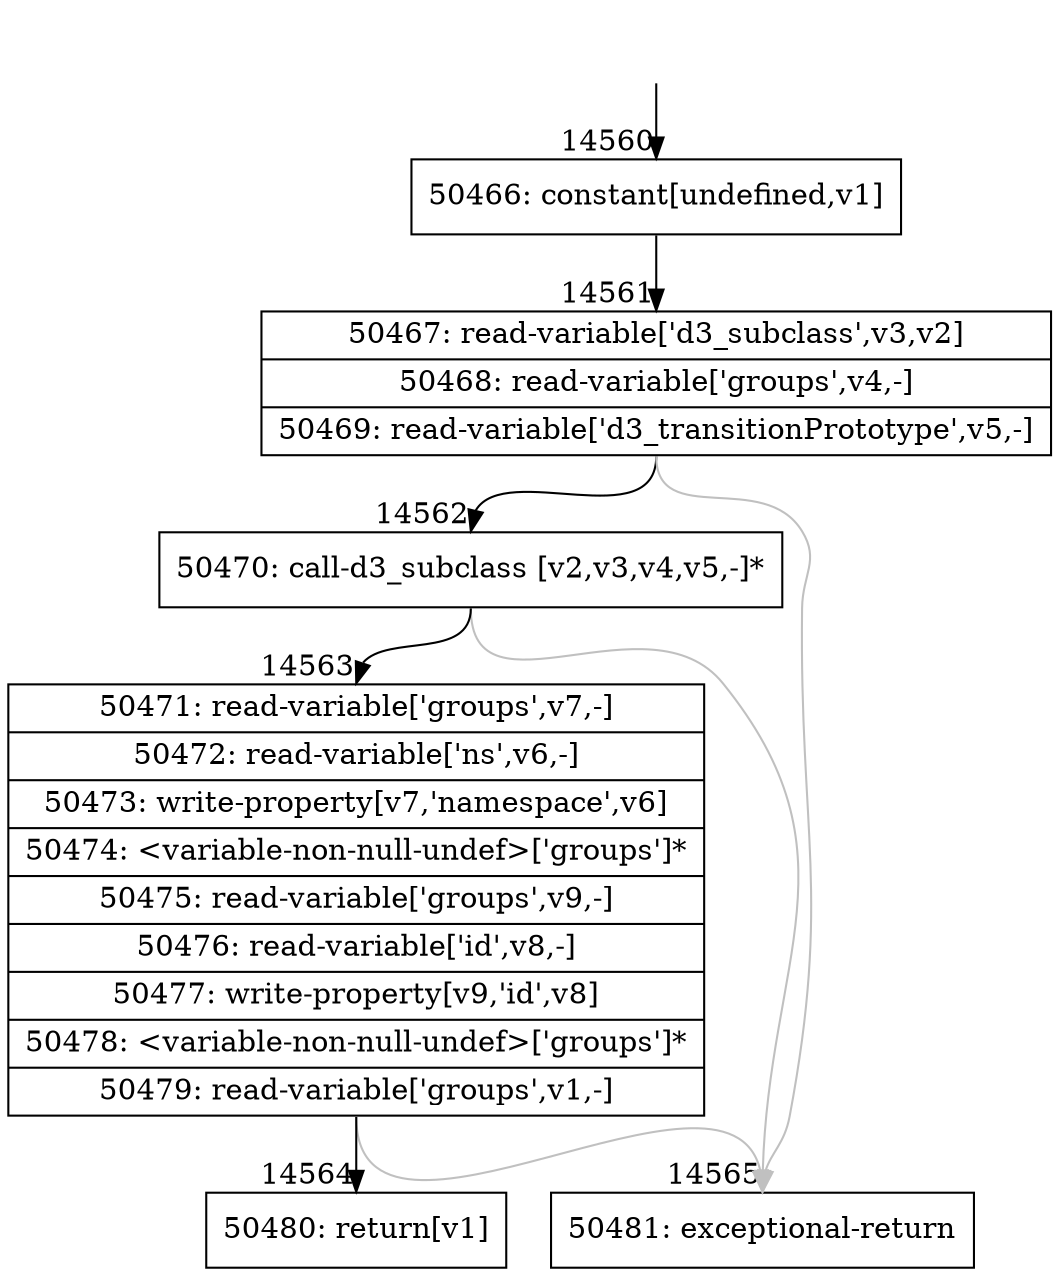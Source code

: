 digraph {
rankdir="TD"
BB_entry1354[shape=none,label=""];
BB_entry1354 -> BB14560 [tailport=s, headport=n, headlabel="    14560"]
BB14560 [shape=record label="{50466: constant[undefined,v1]}" ] 
BB14560 -> BB14561 [tailport=s, headport=n, headlabel="      14561"]
BB14561 [shape=record label="{50467: read-variable['d3_subclass',v3,v2]|50468: read-variable['groups',v4,-]|50469: read-variable['d3_transitionPrototype',v5,-]}" ] 
BB14561 -> BB14562 [tailport=s, headport=n, headlabel="      14562"]
BB14561 -> BB14565 [tailport=s, headport=n, color=gray, headlabel="      14565"]
BB14562 [shape=record label="{50470: call-d3_subclass [v2,v3,v4,v5,-]*}" ] 
BB14562 -> BB14563 [tailport=s, headport=n, headlabel="      14563"]
BB14562 -> BB14565 [tailport=s, headport=n, color=gray]
BB14563 [shape=record label="{50471: read-variable['groups',v7,-]|50472: read-variable['ns',v6,-]|50473: write-property[v7,'namespace',v6]|50474: \<variable-non-null-undef\>['groups']*|50475: read-variable['groups',v9,-]|50476: read-variable['id',v8,-]|50477: write-property[v9,'id',v8]|50478: \<variable-non-null-undef\>['groups']*|50479: read-variable['groups',v1,-]}" ] 
BB14563 -> BB14564 [tailport=s, headport=n, headlabel="      14564"]
BB14563 -> BB14565 [tailport=s, headport=n, color=gray]
BB14564 [shape=record label="{50480: return[v1]}" ] 
BB14565 [shape=record label="{50481: exceptional-return}" ] 
//#$~ 8626
}
